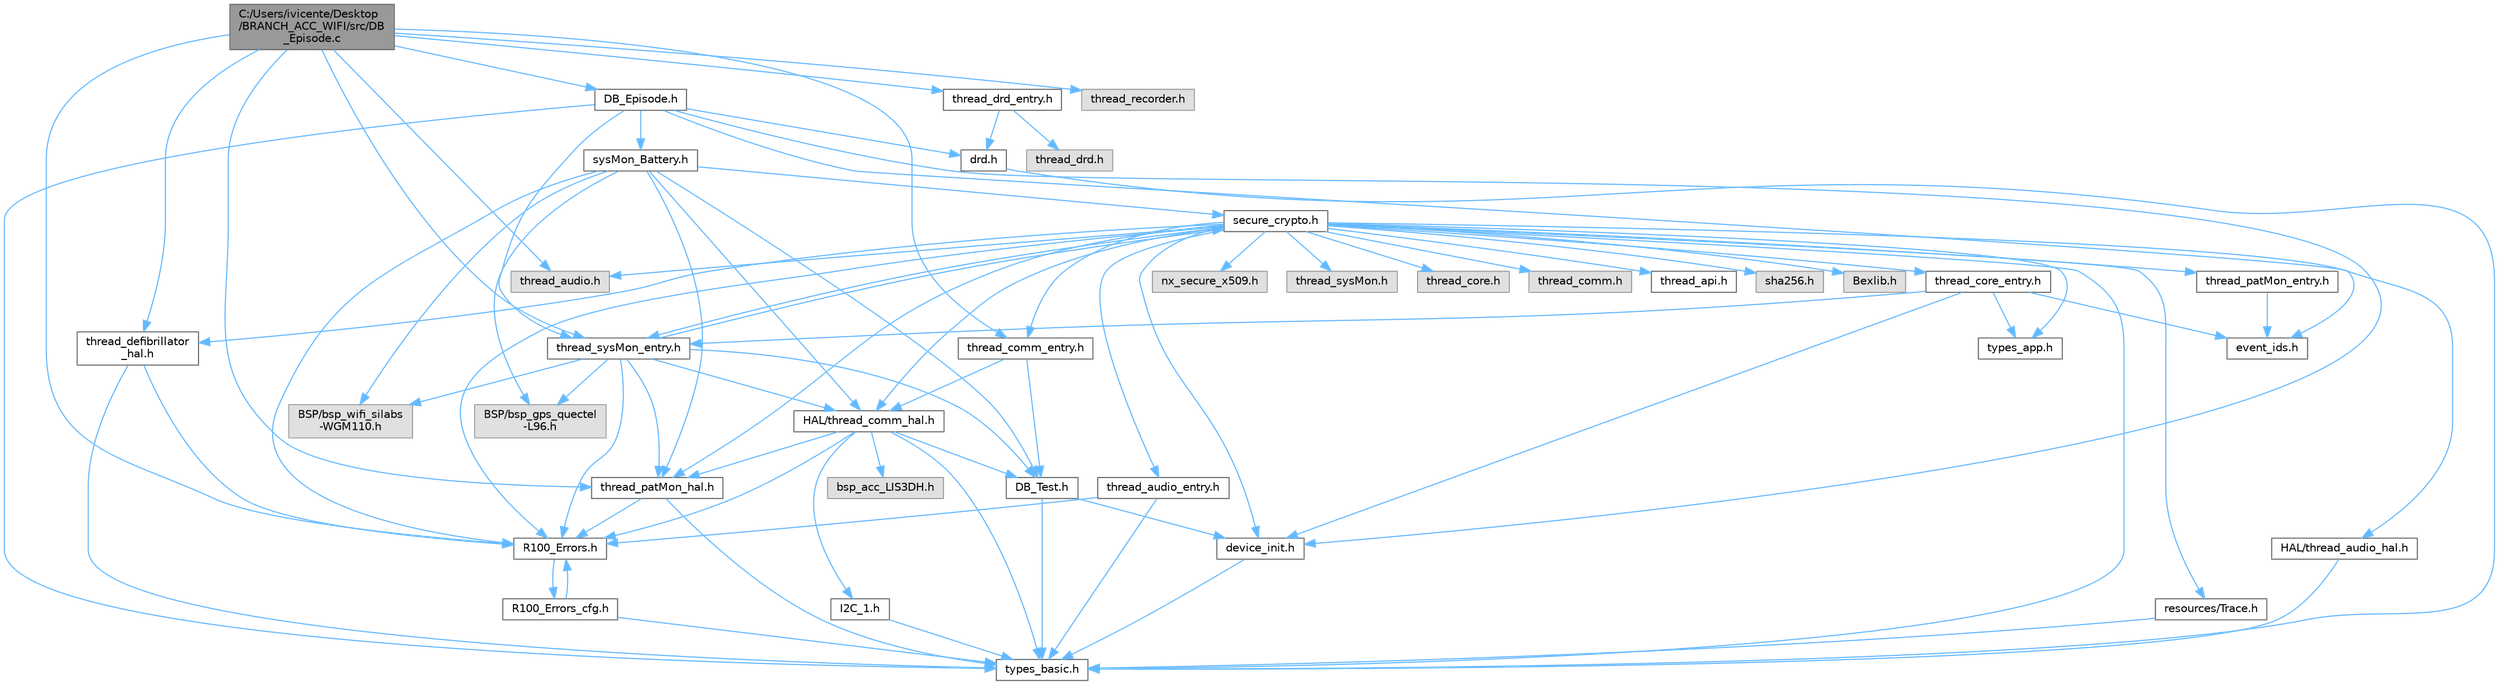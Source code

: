 digraph "C:/Users/ivicente/Desktop/BRANCH_ACC_WIFI/src/DB_Episode.c"
{
 // LATEX_PDF_SIZE
  bgcolor="transparent";
  edge [fontname=Helvetica,fontsize=10,labelfontname=Helvetica,labelfontsize=10];
  node [fontname=Helvetica,fontsize=10,shape=box,height=0.2,width=0.4];
  Node1 [id="Node000001",label="C:/Users/ivicente/Desktop\l/BRANCH_ACC_WIFI/src/DB\l_Episode.c",height=0.2,width=0.4,color="gray40", fillcolor="grey60", style="filled", fontcolor="black",tooltip=" "];
  Node1 -> Node2 [id="edge83_Node000001_Node000002",color="steelblue1",style="solid",tooltip=" "];
  Node2 [id="Node000002",label="thread_audio.h",height=0.2,width=0.4,color="grey60", fillcolor="#E0E0E0", style="filled",tooltip=" "];
  Node1 -> Node3 [id="edge84_Node000001_Node000003",color="steelblue1",style="solid",tooltip=" "];
  Node3 [id="Node000003",label="thread_recorder.h",height=0.2,width=0.4,color="grey60", fillcolor="#E0E0E0", style="filled",tooltip=" "];
  Node1 -> Node4 [id="edge85_Node000001_Node000004",color="steelblue1",style="solid",tooltip=" "];
  Node4 [id="Node000004",label="thread_patMon_hal.h",height=0.2,width=0.4,color="grey40", fillcolor="white", style="filled",URL="$a00221.html",tooltip="Header with functions related to the patMon BSP service."];
  Node4 -> Node5 [id="edge86_Node000004_Node000005",color="steelblue1",style="solid",tooltip=" "];
  Node5 [id="Node000005",label="types_basic.h",height=0.2,width=0.4,color="grey40", fillcolor="white", style="filled",URL="$a00137.html",tooltip="Basic Types' definition."];
  Node4 -> Node6 [id="edge87_Node000004_Node000006",color="steelblue1",style="solid",tooltip=" "];
  Node6 [id="Node000006",label="R100_Errors.h",height=0.2,width=0.4,color="grey40", fillcolor="white", style="filled",URL="$a00038.html",tooltip=" "];
  Node6 -> Node7 [id="edge88_Node000006_Node000007",color="steelblue1",style="solid",tooltip=" "];
  Node7 [id="Node000007",label="R100_Errors_cfg.h",height=0.2,width=0.4,color="grey40", fillcolor="white", style="filled",URL="$a00044.html",tooltip=" "];
  Node7 -> Node6 [id="edge89_Node000007_Node000006",color="steelblue1",style="solid",tooltip=" "];
  Node7 -> Node5 [id="edge90_Node000007_Node000005",color="steelblue1",style="solid",tooltip=" "];
  Node1 -> Node8 [id="edge91_Node000001_Node000008",color="steelblue1",style="solid",tooltip=" "];
  Node8 [id="Node000008",label="thread_defibrillator\l_hal.h",height=0.2,width=0.4,color="grey40", fillcolor="white", style="filled",URL="$a00203.html",tooltip="Header with functions related to the defibrillator BSP service."];
  Node8 -> Node5 [id="edge92_Node000008_Node000005",color="steelblue1",style="solid",tooltip=" "];
  Node8 -> Node6 [id="edge93_Node000008_Node000006",color="steelblue1",style="solid",tooltip=" "];
  Node1 -> Node9 [id="edge94_Node000001_Node000009",color="steelblue1",style="solid",tooltip=" "];
  Node9 [id="Node000009",label="DB_Episode.h",height=0.2,width=0.4,color="grey40", fillcolor="white", style="filled",URL="$a00005.html",tooltip="Episode header file."];
  Node9 -> Node10 [id="edge95_Node000009_Node000010",color="steelblue1",style="solid",tooltip=" "];
  Node10 [id="Node000010",label="device_init.h",height=0.2,width=0.4,color="grey40", fillcolor="white", style="filled",URL="$a00017.html",tooltip=" "];
  Node10 -> Node5 [id="edge96_Node000010_Node000005",color="steelblue1",style="solid",tooltip=" "];
  Node9 -> Node5 [id="edge97_Node000009_Node000005",color="steelblue1",style="solid",tooltip=" "];
  Node9 -> Node11 [id="edge98_Node000009_Node000011",color="steelblue1",style="solid",tooltip=" "];
  Node11 [id="Node000011",label="drd.h",height=0.2,width=0.4,color="grey40", fillcolor="white", style="filled",URL="$a00140.html",tooltip="Basic Types Definition."];
  Node11 -> Node5 [id="edge99_Node000011_Node000005",color="steelblue1",style="solid",tooltip=" "];
  Node9 -> Node12 [id="edge100_Node000009_Node000012",color="steelblue1",style="solid",tooltip=" "];
  Node12 [id="Node000012",label="sysMon_Battery.h",height=0.2,width=0.4,color="grey40", fillcolor="white", style="filled",URL="$a00056.html",tooltip="Header with functions related to the battery services."];
  Node12 -> Node6 [id="edge101_Node000012_Node000006",color="steelblue1",style="solid",tooltip=" "];
  Node12 -> Node4 [id="edge102_Node000012_Node000004",color="steelblue1",style="solid",tooltip=" "];
  Node12 -> Node13 [id="edge103_Node000012_Node000013",color="steelblue1",style="solid",tooltip=" "];
  Node13 [id="Node000013",label="HAL/thread_comm_hal.h",height=0.2,width=0.4,color="grey40", fillcolor="white", style="filled",URL="$a00191.html",tooltip="Header with functions related to the HAL Comm."];
  Node13 -> Node6 [id="edge104_Node000013_Node000006",color="steelblue1",style="solid",tooltip=" "];
  Node13 -> Node5 [id="edge105_Node000013_Node000005",color="steelblue1",style="solid",tooltip=" "];
  Node13 -> Node4 [id="edge106_Node000013_Node000004",color="steelblue1",style="solid",tooltip=" "];
  Node13 -> Node14 [id="edge107_Node000013_Node000014",color="steelblue1",style="solid",tooltip=" "];
  Node14 [id="Node000014",label="DB_Test.h",height=0.2,width=0.4,color="grey40", fillcolor="white", style="filled",URL="$a00011.html",tooltip="Test File header file."];
  Node14 -> Node10 [id="edge108_Node000014_Node000010",color="steelblue1",style="solid",tooltip=" "];
  Node14 -> Node5 [id="edge109_Node000014_Node000005",color="steelblue1",style="solid",tooltip=" "];
  Node13 -> Node15 [id="edge110_Node000013_Node000015",color="steelblue1",style="solid",tooltip=" "];
  Node15 [id="Node000015",label="I2C_1.h",height=0.2,width=0.4,color="grey40", fillcolor="white", style="filled",URL="$a00161.html",tooltip="Header with functions related to the I2C-1."];
  Node15 -> Node5 [id="edge111_Node000015_Node000005",color="steelblue1",style="solid",tooltip=" "];
  Node13 -> Node16 [id="edge112_Node000013_Node000016",color="steelblue1",style="solid",tooltip=" "];
  Node16 [id="Node000016",label="bsp_acc_LIS3DH.h",height=0.2,width=0.4,color="grey60", fillcolor="#E0E0E0", style="filled",tooltip=" "];
  Node12 -> Node14 [id="edge113_Node000012_Node000014",color="steelblue1",style="solid",tooltip=" "];
  Node12 -> Node17 [id="edge114_Node000012_Node000017",color="steelblue1",style="solid",tooltip=" "];
  Node17 [id="Node000017",label="secure_crypto.h",height=0.2,width=0.4,color="grey40", fillcolor="white", style="filled",URL="$a00050.html",tooltip="NetX secure for check certificates."];
  Node17 -> Node18 [id="edge115_Node000017_Node000018",color="steelblue1",style="solid",tooltip=" "];
  Node18 [id="Node000018",label="nx_secure_x509.h",height=0.2,width=0.4,color="grey60", fillcolor="#E0E0E0", style="filled",tooltip=" "];
  Node17 -> Node13 [id="edge116_Node000017_Node000013",color="steelblue1",style="solid",tooltip=" "];
  Node17 -> Node10 [id="edge117_Node000017_Node000010",color="steelblue1",style="solid",tooltip=" "];
  Node17 -> Node19 [id="edge118_Node000017_Node000019",color="steelblue1",style="solid",tooltip=" "];
  Node19 [id="Node000019",label="resources/Trace.h",height=0.2,width=0.4,color="grey40", fillcolor="white", style="filled",URL="$a00251.html",tooltip=" "];
  Node19 -> Node5 [id="edge119_Node000019_Node000005",color="steelblue1",style="solid",tooltip=" "];
  Node17 -> Node6 [id="edge120_Node000017_Node000006",color="steelblue1",style="solid",tooltip=" "];
  Node17 -> Node5 [id="edge121_Node000017_Node000005",color="steelblue1",style="solid",tooltip=" "];
  Node17 -> Node20 [id="edge122_Node000017_Node000020",color="steelblue1",style="solid",tooltip=" "];
  Node20 [id="Node000020",label="types_app.h",height=0.2,width=0.4,color="grey40", fillcolor="white", style="filled",URL="$a00134.html",tooltip="Common Types' definition."];
  Node17 -> Node8 [id="edge123_Node000017_Node000008",color="steelblue1",style="solid",tooltip=" "];
  Node17 -> Node4 [id="edge124_Node000017_Node000004",color="steelblue1",style="solid",tooltip=" "];
  Node17 -> Node21 [id="edge125_Node000017_Node000021",color="steelblue1",style="solid",tooltip=" "];
  Node21 [id="Node000021",label="HAL/thread_audio_hal.h",height=0.2,width=0.4,color="grey40", fillcolor="white", style="filled",URL="$a00185.html",tooltip="Header with functions related to the audio BSP service."];
  Node21 -> Node5 [id="edge126_Node000021_Node000005",color="steelblue1",style="solid",tooltip=" "];
  Node17 -> Node22 [id="edge127_Node000017_Node000022",color="steelblue1",style="solid",tooltip=" "];
  Node22 [id="Node000022",label="thread_comm_entry.h",height=0.2,width=0.4,color="grey40", fillcolor="white", style="filled",URL="$a00083.html",tooltip="Header for Comm Thread entry."];
  Node22 -> Node13 [id="edge128_Node000022_Node000013",color="steelblue1",style="solid",tooltip=" "];
  Node22 -> Node14 [id="edge129_Node000022_Node000014",color="steelblue1",style="solid",tooltip=" "];
  Node17 -> Node23 [id="edge130_Node000017_Node000023",color="steelblue1",style="solid",tooltip=" "];
  Node23 [id="Node000023",label="thread_patMon_entry.h",height=0.2,width=0.4,color="grey40", fillcolor="white", style="filled",URL="$a00119.html",tooltip=" "];
  Node23 -> Node24 [id="edge131_Node000023_Node000024",color="steelblue1",style="solid",tooltip=" "];
  Node24 [id="Node000024",label="event_ids.h",height=0.2,width=0.4,color="grey40", fillcolor="white", style="filled",URL="$a00020.html",tooltip="Event identifiers header file."];
  Node17 -> Node25 [id="edge132_Node000017_Node000025",color="steelblue1",style="solid",tooltip=" "];
  Node25 [id="Node000025",label="thread_sysMon_entry.h",height=0.2,width=0.4,color="grey40", fillcolor="white", style="filled",URL="$a00131.html",tooltip="Header with functions related to the system monitor service."];
  Node25 -> Node6 [id="edge133_Node000025_Node000006",color="steelblue1",style="solid",tooltip=" "];
  Node25 -> Node4 [id="edge134_Node000025_Node000004",color="steelblue1",style="solid",tooltip=" "];
  Node25 -> Node13 [id="edge135_Node000025_Node000013",color="steelblue1",style="solid",tooltip=" "];
  Node25 -> Node14 [id="edge136_Node000025_Node000014",color="steelblue1",style="solid",tooltip=" "];
  Node25 -> Node17 [id="edge137_Node000025_Node000017",color="steelblue1",style="solid",tooltip=" "];
  Node25 -> Node26 [id="edge138_Node000025_Node000026",color="steelblue1",style="solid",tooltip=" "];
  Node26 [id="Node000026",label="BSP/bsp_wifi_silabs\l-WGM110.h",height=0.2,width=0.4,color="grey60", fillcolor="#E0E0E0", style="filled",tooltip=" "];
  Node25 -> Node27 [id="edge139_Node000025_Node000027",color="steelblue1",style="solid",tooltip=" "];
  Node27 [id="Node000027",label="BSP/bsp_gps_quectel\l-L96.h",height=0.2,width=0.4,color="grey60", fillcolor="#E0E0E0", style="filled",tooltip=" "];
  Node17 -> Node28 [id="edge140_Node000017_Node000028",color="steelblue1",style="solid",tooltip=" "];
  Node28 [id="Node000028",label="thread_sysMon.h",height=0.2,width=0.4,color="grey60", fillcolor="#E0E0E0", style="filled",tooltip=" "];
  Node17 -> Node29 [id="edge141_Node000017_Node000029",color="steelblue1",style="solid",tooltip=" "];
  Node29 [id="Node000029",label="thread_audio_entry.h",height=0.2,width=0.4,color="grey40", fillcolor="white", style="filled",URL="$a00077.html",tooltip="Header with functions related to the audio service."];
  Node29 -> Node6 [id="edge142_Node000029_Node000006",color="steelblue1",style="solid",tooltip=" "];
  Node29 -> Node5 [id="edge143_Node000029_Node000005",color="steelblue1",style="solid",tooltip=" "];
  Node17 -> Node2 [id="edge144_Node000017_Node000002",color="steelblue1",style="solid",tooltip=" "];
  Node17 -> Node30 [id="edge145_Node000017_Node000030",color="steelblue1",style="solid",tooltip=" "];
  Node30 [id="Node000030",label="thread_core_entry.h",height=0.2,width=0.4,color="grey40", fillcolor="white", style="filled",URL="$a00089.html",tooltip="Header with functions related to the core service."];
  Node30 -> Node10 [id="edge146_Node000030_Node000010",color="steelblue1",style="solid",tooltip=" "];
  Node30 -> Node20 [id="edge147_Node000030_Node000020",color="steelblue1",style="solid",tooltip=" "];
  Node30 -> Node24 [id="edge148_Node000030_Node000024",color="steelblue1",style="solid",tooltip=" "];
  Node30 -> Node25 [id="edge149_Node000030_Node000025",color="steelblue1",style="solid",tooltip=" "];
  Node17 -> Node31 [id="edge150_Node000017_Node000031",color="steelblue1",style="solid",tooltip=" "];
  Node31 [id="Node000031",label="thread_core.h",height=0.2,width=0.4,color="grey60", fillcolor="#E0E0E0", style="filled",tooltip=" "];
  Node17 -> Node32 [id="edge151_Node000017_Node000032",color="steelblue1",style="solid",tooltip=" "];
  Node32 [id="Node000032",label="thread_comm.h",height=0.2,width=0.4,color="grey60", fillcolor="#E0E0E0", style="filled",tooltip=" "];
  Node17 -> Node33 [id="edge152_Node000017_Node000033",color="steelblue1",style="solid",tooltip=" "];
  Node33 [id="Node000033",label="thread_api.h",height=0.2,width=0.4,color="grey40", fillcolor="white", style="filled",URL="$a00071.html",tooltip="Header with functions related to thread APIs."];
  Node17 -> Node34 [id="edge153_Node000017_Node000034",color="steelblue1",style="solid",tooltip=" "];
  Node34 [id="Node000034",label="sha256.h",height=0.2,width=0.4,color="grey60", fillcolor="#E0E0E0", style="filled",tooltip=" "];
  Node17 -> Node35 [id="edge154_Node000017_Node000035",color="steelblue1",style="solid",tooltip=" "];
  Node35 [id="Node000035",label="Bexlib.h",height=0.2,width=0.4,color="grey60", fillcolor="#E0E0E0", style="filled",tooltip=" "];
  Node12 -> Node26 [id="edge155_Node000012_Node000026",color="steelblue1",style="solid",tooltip=" "];
  Node12 -> Node27 [id="edge156_Node000012_Node000027",color="steelblue1",style="solid",tooltip=" "];
  Node9 -> Node25 [id="edge157_Node000009_Node000025",color="steelblue1",style="solid",tooltip=" "];
  Node9 -> Node24 [id="edge158_Node000009_Node000024",color="steelblue1",style="solid",tooltip=" "];
  Node1 -> Node36 [id="edge159_Node000001_Node000036",color="steelblue1",style="solid",tooltip=" "];
  Node36 [id="Node000036",label="thread_drd_entry.h",height=0.2,width=0.4,color="grey40", fillcolor="white", style="filled",URL="$a00101.html",tooltip=" "];
  Node36 -> Node11 [id="edge160_Node000036_Node000011",color="steelblue1",style="solid",tooltip=" "];
  Node36 -> Node37 [id="edge161_Node000036_Node000037",color="steelblue1",style="solid",tooltip=" "];
  Node37 [id="Node000037",label="thread_drd.h",height=0.2,width=0.4,color="grey60", fillcolor="#E0E0E0", style="filled",tooltip=" "];
  Node1 -> Node25 [id="edge162_Node000001_Node000025",color="steelblue1",style="solid",tooltip=" "];
  Node1 -> Node22 [id="edge163_Node000001_Node000022",color="steelblue1",style="solid",tooltip=" "];
  Node1 -> Node6 [id="edge164_Node000001_Node000006",color="steelblue1",style="solid",tooltip=" "];
}

